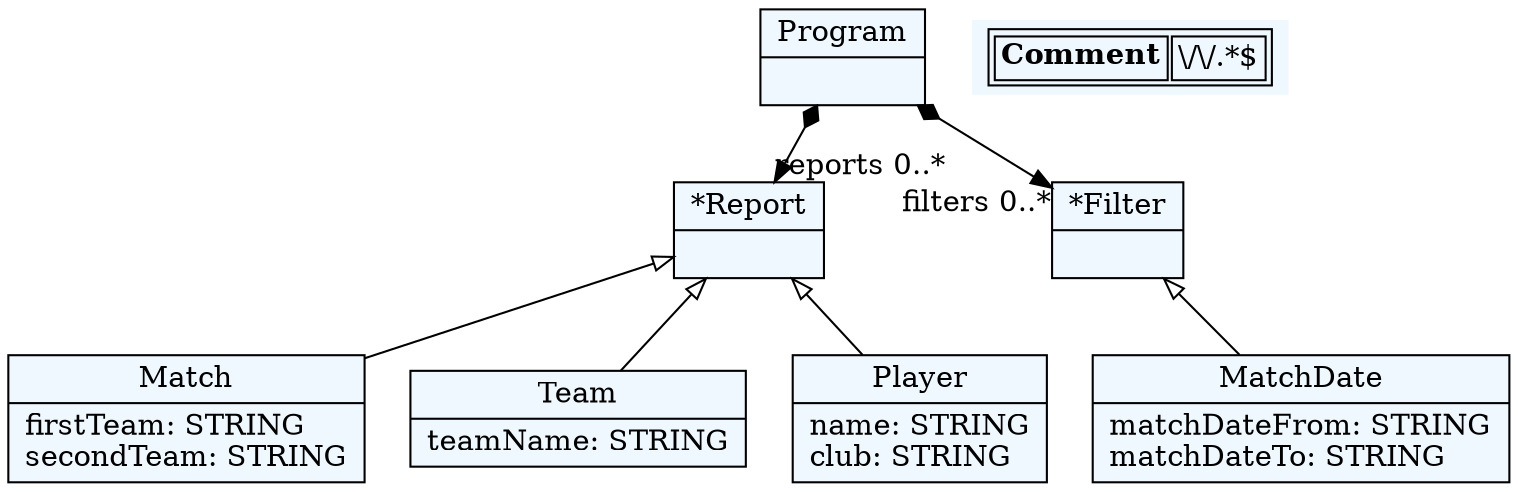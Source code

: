 
    digraph textX {
    fontname = "Bitstream Vera Sans"
    fontsize = 8
    node[
        shape=record,
        style=filled,
        fillcolor=aliceblue
    ]
    nodesep = 0.3
    edge[dir=black,arrowtail=empty]


140429443434736[ label="{Program|}"]

140429443438144[ label="{*Report|}"]

140429443441552[ label="{Match|firstTeam: STRING\lsecondTeam: STRING\l}"]

140429443444960[ label="{Team|teamName: STRING\l}"]

140429443448368[ label="{Player|name: STRING\lclub: STRING\l}"]

140429443451776[ label="{*Filter|}"]

140429443455184[ label="{MatchDate|matchDateFrom: STRING\lmatchDateTo: STRING\l}"]



140429443434736 -> 140429443438144[arrowtail=diamond, dir=both, headlabel="reports 0..*"]
140429443434736 -> 140429443451776[arrowtail=diamond, dir=both, headlabel="filters 0..*"]
140429443438144 -> 140429443441552 [dir=back]
140429443438144 -> 140429443444960 [dir=back]
140429443438144 -> 140429443448368 [dir=back]
140429443451776 -> 140429443455184 [dir=back]
match_rules [ shape=plaintext, label=< <table>
	<tr>
		<td><b>Comment</b></td><td>\/\/.*$</td>
	</tr>
</table> >]


}
